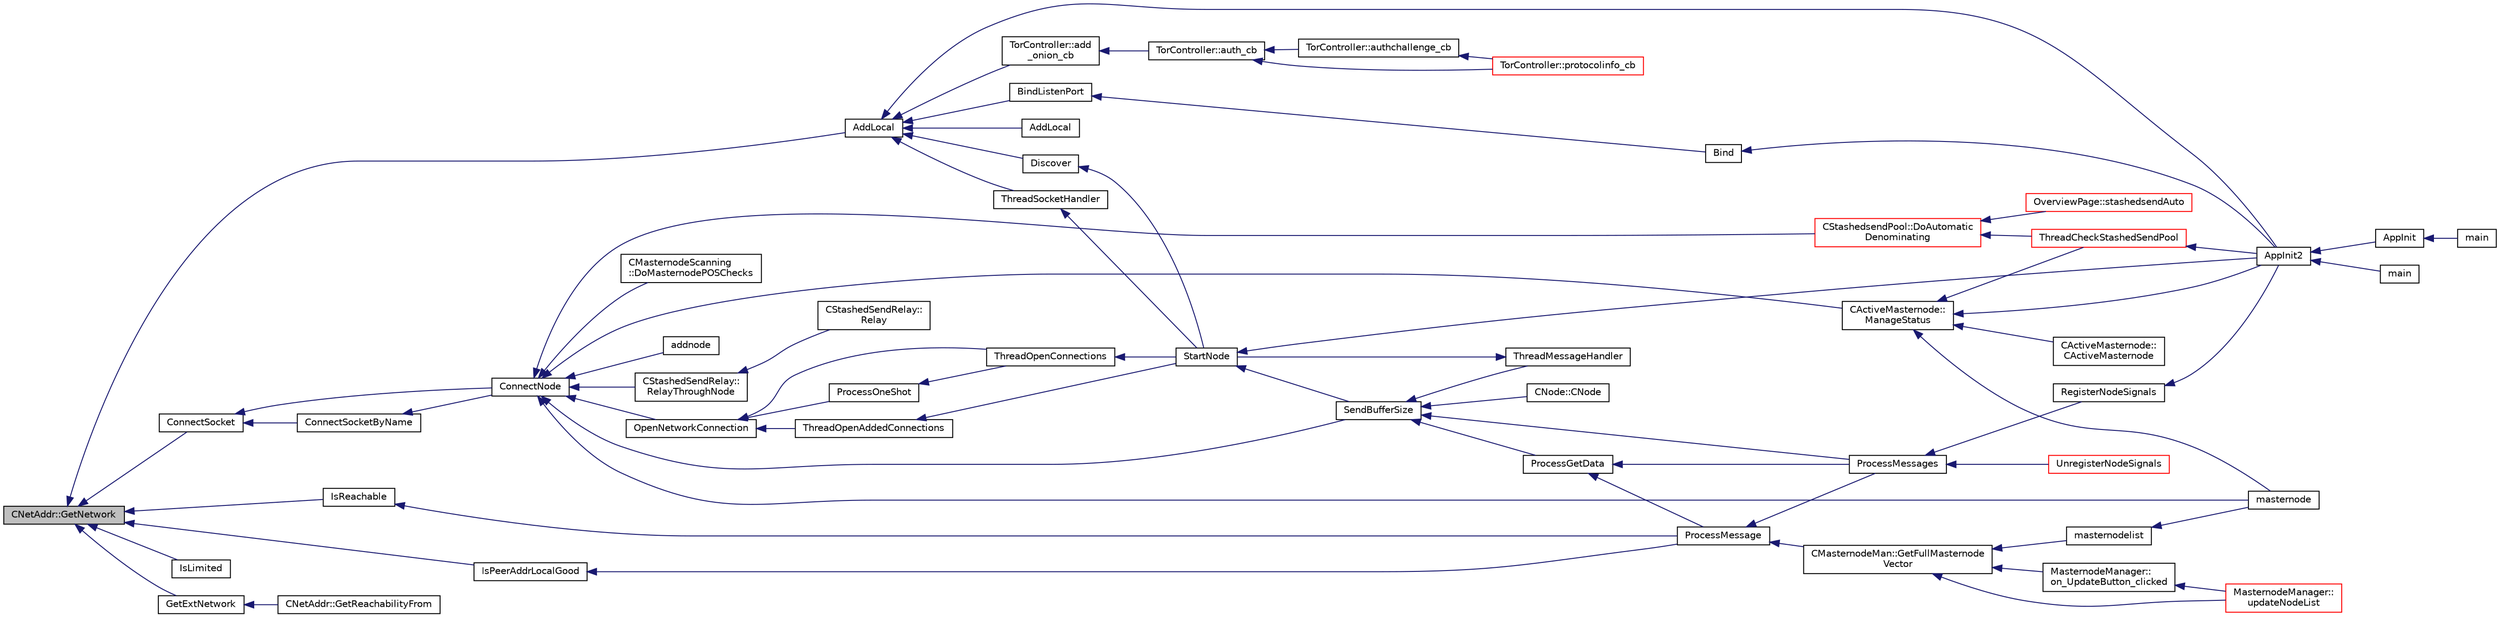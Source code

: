 digraph "CNetAddr::GetNetwork"
{
  edge [fontname="Helvetica",fontsize="10",labelfontname="Helvetica",labelfontsize="10"];
  node [fontname="Helvetica",fontsize="10",shape=record];
  rankdir="LR";
  Node279 [label="CNetAddr::GetNetwork",height=0.2,width=0.4,color="black", fillcolor="grey75", style="filled", fontcolor="black"];
  Node279 -> Node280 [dir="back",color="midnightblue",fontsize="10",style="solid",fontname="Helvetica"];
  Node280 [label="IsPeerAddrLocalGood",height=0.2,width=0.4,color="black", fillcolor="white", style="filled",URL="$d7/d97/net_8h.html#a058b75c6fcc94a0643184c237ad6de93"];
  Node280 -> Node281 [dir="back",color="midnightblue",fontsize="10",style="solid",fontname="Helvetica"];
  Node281 [label="ProcessMessage",height=0.2,width=0.4,color="black", fillcolor="white", style="filled",URL="$df/d0a/main_8cpp.html#a8ba92b1a4bce3c835e887a9073d17d8e"];
  Node281 -> Node282 [dir="back",color="midnightblue",fontsize="10",style="solid",fontname="Helvetica"];
  Node282 [label="ProcessMessages",height=0.2,width=0.4,color="black", fillcolor="white", style="filled",URL="$d4/dbf/main_8h.html#a196f9318f02448b85b28d612698934fd"];
  Node282 -> Node283 [dir="back",color="midnightblue",fontsize="10",style="solid",fontname="Helvetica"];
  Node283 [label="RegisterNodeSignals",height=0.2,width=0.4,color="black", fillcolor="white", style="filled",URL="$d4/dbf/main_8h.html#ab02615ff65f91d69f8d786ec900baa8a",tooltip="Register with a network node to receive its signals. "];
  Node283 -> Node284 [dir="back",color="midnightblue",fontsize="10",style="solid",fontname="Helvetica"];
  Node284 [label="AppInit2",height=0.2,width=0.4,color="black", fillcolor="white", style="filled",URL="$d8/dc0/init_8h.html#a1a4c1bfbf6ba1db77e988b89b9cadfd3",tooltip="Initialize ion. "];
  Node284 -> Node285 [dir="back",color="midnightblue",fontsize="10",style="solid",fontname="Helvetica"];
  Node285 [label="AppInit",height=0.2,width=0.4,color="black", fillcolor="white", style="filled",URL="$d4/d35/iond_8cpp.html#ac59316b767e6984e1285f0531275286b"];
  Node285 -> Node286 [dir="back",color="midnightblue",fontsize="10",style="solid",fontname="Helvetica"];
  Node286 [label="main",height=0.2,width=0.4,color="black", fillcolor="white", style="filled",URL="$d4/d35/iond_8cpp.html#a0ddf1224851353fc92bfbff6f499fa97"];
  Node284 -> Node287 [dir="back",color="midnightblue",fontsize="10",style="solid",fontname="Helvetica"];
  Node287 [label="main",height=0.2,width=0.4,color="black", fillcolor="white", style="filled",URL="$d5/d2d/ion_8cpp.html#a0ddf1224851353fc92bfbff6f499fa97"];
  Node282 -> Node288 [dir="back",color="midnightblue",fontsize="10",style="solid",fontname="Helvetica"];
  Node288 [label="UnregisterNodeSignals",height=0.2,width=0.4,color="red", fillcolor="white", style="filled",URL="$d4/dbf/main_8h.html#a3ef0cc6e9d9d6435ee2a5569244d6ebd",tooltip="Unregister a network node. "];
  Node281 -> Node290 [dir="back",color="midnightblue",fontsize="10",style="solid",fontname="Helvetica"];
  Node290 [label="CMasternodeMan::GetFullMasternode\lVector",height=0.2,width=0.4,color="black", fillcolor="white", style="filled",URL="$dc/d6b/class_c_masternode_man.html#ab39e213a7601e1bef2eba1d5d63206f5"];
  Node290 -> Node291 [dir="back",color="midnightblue",fontsize="10",style="solid",fontname="Helvetica"];
  Node291 [label="MasternodeManager::\lupdateNodeList",height=0.2,width=0.4,color="red", fillcolor="white", style="filled",URL="$d9/d70/class_masternode_manager.html#a5485a8bd6ccf673027165cc1207dfae9"];
  Node290 -> Node293 [dir="back",color="midnightblue",fontsize="10",style="solid",fontname="Helvetica"];
  Node293 [label="MasternodeManager::\lon_UpdateButton_clicked",height=0.2,width=0.4,color="black", fillcolor="white", style="filled",URL="$d9/d70/class_masternode_manager.html#ae8d07b4d869e3eb09fe1be445eff0430"];
  Node293 -> Node291 [dir="back",color="midnightblue",fontsize="10",style="solid",fontname="Helvetica"];
  Node290 -> Node294 [dir="back",color="midnightblue",fontsize="10",style="solid",fontname="Helvetica"];
  Node294 [label="masternodelist",height=0.2,width=0.4,color="black", fillcolor="white", style="filled",URL="$d5/d6b/rpcstashedsend_8cpp.html#a3a7ed7e37f21eb2912afc6e776f7236c"];
  Node294 -> Node295 [dir="back",color="midnightblue",fontsize="10",style="solid",fontname="Helvetica"];
  Node295 [label="masternode",height=0.2,width=0.4,color="black", fillcolor="white", style="filled",URL="$d5/d6b/rpcstashedsend_8cpp.html#a30609e443aeb47c29ed0878d16b1b5e1"];
  Node279 -> Node296 [dir="back",color="midnightblue",fontsize="10",style="solid",fontname="Helvetica"];
  Node296 [label="AddLocal",height=0.2,width=0.4,color="black", fillcolor="white", style="filled",URL="$d7/d97/net_8h.html#a337d6af198a6b0d75f830e56da9b91e9"];
  Node296 -> Node284 [dir="back",color="midnightblue",fontsize="10",style="solid",fontname="Helvetica"];
  Node296 -> Node297 [dir="back",color="midnightblue",fontsize="10",style="solid",fontname="Helvetica"];
  Node297 [label="AddLocal",height=0.2,width=0.4,color="black", fillcolor="white", style="filled",URL="$d7/d97/net_8h.html#abda4e8f87772f9a9d9d8f52a93791ffc"];
  Node296 -> Node298 [dir="back",color="midnightblue",fontsize="10",style="solid",fontname="Helvetica"];
  Node298 [label="ThreadSocketHandler",height=0.2,width=0.4,color="black", fillcolor="white", style="filled",URL="$dd/d84/net_8cpp.html#aa1111c12121e039bbd8eedb556e4514a"];
  Node298 -> Node299 [dir="back",color="midnightblue",fontsize="10",style="solid",fontname="Helvetica"];
  Node299 [label="StartNode",height=0.2,width=0.4,color="black", fillcolor="white", style="filled",URL="$d7/d97/net_8h.html#a9396d8054e8f74959e9391871aaddde0"];
  Node299 -> Node284 [dir="back",color="midnightblue",fontsize="10",style="solid",fontname="Helvetica"];
  Node299 -> Node300 [dir="back",color="midnightblue",fontsize="10",style="solid",fontname="Helvetica"];
  Node300 [label="SendBufferSize",height=0.2,width=0.4,color="black", fillcolor="white", style="filled",URL="$d7/d97/net_8h.html#a13f289d6233bd32b78a38793f76bdccb"];
  Node300 -> Node301 [dir="back",color="midnightblue",fontsize="10",style="solid",fontname="Helvetica"];
  Node301 [label="ProcessGetData",height=0.2,width=0.4,color="black", fillcolor="white", style="filled",URL="$df/d0a/main_8cpp.html#a3be415b83ecfe1f4215e0bd28c3b1eec"];
  Node301 -> Node281 [dir="back",color="midnightblue",fontsize="10",style="solid",fontname="Helvetica"];
  Node301 -> Node282 [dir="back",color="midnightblue",fontsize="10",style="solid",fontname="Helvetica"];
  Node300 -> Node282 [dir="back",color="midnightblue",fontsize="10",style="solid",fontname="Helvetica"];
  Node300 -> Node302 [dir="back",color="midnightblue",fontsize="10",style="solid",fontname="Helvetica"];
  Node302 [label="ThreadMessageHandler",height=0.2,width=0.4,color="black", fillcolor="white", style="filled",URL="$dd/d84/net_8cpp.html#a379b0d3521bdd62ac296f219d70c4e30"];
  Node302 -> Node299 [dir="back",color="midnightblue",fontsize="10",style="solid",fontname="Helvetica"];
  Node300 -> Node303 [dir="back",color="midnightblue",fontsize="10",style="solid",fontname="Helvetica"];
  Node303 [label="CNode::CNode",height=0.2,width=0.4,color="black", fillcolor="white", style="filled",URL="$d1/d64/class_c_node.html#a51556705550511146245b9fb2fec09c1"];
  Node296 -> Node304 [dir="back",color="midnightblue",fontsize="10",style="solid",fontname="Helvetica"];
  Node304 [label="BindListenPort",height=0.2,width=0.4,color="black", fillcolor="white", style="filled",URL="$dd/d84/net_8cpp.html#a0c8010ad96acff7cca6aca684ec42b71"];
  Node304 -> Node305 [dir="back",color="midnightblue",fontsize="10",style="solid",fontname="Helvetica"];
  Node305 [label="Bind",height=0.2,width=0.4,color="black", fillcolor="white", style="filled",URL="$d0/dc9/init_8cpp.html#a9a9b0573392f737da5951ceef838bb49"];
  Node305 -> Node284 [dir="back",color="midnightblue",fontsize="10",style="solid",fontname="Helvetica"];
  Node296 -> Node306 [dir="back",color="midnightblue",fontsize="10",style="solid",fontname="Helvetica"];
  Node306 [label="Discover",height=0.2,width=0.4,color="black", fillcolor="white", style="filled",URL="$dd/d84/net_8cpp.html#a048eb0919e57aa88134e1afad7ee1ecb"];
  Node306 -> Node299 [dir="back",color="midnightblue",fontsize="10",style="solid",fontname="Helvetica"];
  Node296 -> Node307 [dir="back",color="midnightblue",fontsize="10",style="solid",fontname="Helvetica"];
  Node307 [label="TorController::add\l_onion_cb",height=0.2,width=0.4,color="black", fillcolor="white", style="filled",URL="$da/dd9/class_tor_controller.html#a78b762c14a006b2f509261a95963ff67",tooltip="Callback for ADD_ONION result. "];
  Node307 -> Node308 [dir="back",color="midnightblue",fontsize="10",style="solid",fontname="Helvetica"];
  Node308 [label="TorController::auth_cb",height=0.2,width=0.4,color="black", fillcolor="white", style="filled",URL="$da/dd9/class_tor_controller.html#ae36bc33cb3088384517c68f71e9944ce",tooltip="Callback for AUTHENTICATE result. "];
  Node308 -> Node309 [dir="back",color="midnightblue",fontsize="10",style="solid",fontname="Helvetica"];
  Node309 [label="TorController::authchallenge_cb",height=0.2,width=0.4,color="black", fillcolor="white", style="filled",URL="$da/dd9/class_tor_controller.html#a86f1396b9f242183ffe777e0951eb997",tooltip="Callback for AUTHCHALLENGE result. "];
  Node309 -> Node310 [dir="back",color="midnightblue",fontsize="10",style="solid",fontname="Helvetica"];
  Node310 [label="TorController::protocolinfo_cb",height=0.2,width=0.4,color="red", fillcolor="white", style="filled",URL="$da/dd9/class_tor_controller.html#aee36fcd1cd60d7f4eb007d909894b1c3",tooltip="Callback for PROTOCOLINFO result. "];
  Node308 -> Node310 [dir="back",color="midnightblue",fontsize="10",style="solid",fontname="Helvetica"];
  Node279 -> Node315 [dir="back",color="midnightblue",fontsize="10",style="solid",fontname="Helvetica"];
  Node315 [label="IsLimited",height=0.2,width=0.4,color="black", fillcolor="white", style="filled",URL="$d7/d97/net_8h.html#a7f5f5a0bf934e49c7137ee4aa6eb8732"];
  Node279 -> Node316 [dir="back",color="midnightblue",fontsize="10",style="solid",fontname="Helvetica"];
  Node316 [label="IsReachable",height=0.2,width=0.4,color="black", fillcolor="white", style="filled",URL="$d7/d97/net_8h.html#a0eb7db987ad1a1bf139d0cd46873ed29",tooltip="check whether a given address is in a network we can probably connect to "];
  Node316 -> Node281 [dir="back",color="midnightblue",fontsize="10",style="solid",fontname="Helvetica"];
  Node279 -> Node317 [dir="back",color="midnightblue",fontsize="10",style="solid",fontname="Helvetica"];
  Node317 [label="ConnectSocket",height=0.2,width=0.4,color="black", fillcolor="white", style="filled",URL="$da/df0/netbase_8h.html#a1647b6ef2c58fd2f57f9243d3f17093d"];
  Node317 -> Node318 [dir="back",color="midnightblue",fontsize="10",style="solid",fontname="Helvetica"];
  Node318 [label="ConnectNode",height=0.2,width=0.4,color="black", fillcolor="white", style="filled",URL="$d7/d97/net_8h.html#ab2c1bd88322f3f689616e70be5b53ade"];
  Node318 -> Node319 [dir="back",color="midnightblue",fontsize="10",style="solid",fontname="Helvetica"];
  Node319 [label="CActiveMasternode::\lManageStatus",height=0.2,width=0.4,color="black", fillcolor="white", style="filled",URL="$d9/d29/class_c_active_masternode.html#a8004b3b2100da7dcfedbd1e959633e51"];
  Node319 -> Node320 [dir="back",color="midnightblue",fontsize="10",style="solid",fontname="Helvetica"];
  Node320 [label="CActiveMasternode::\lCActiveMasternode",height=0.2,width=0.4,color="black", fillcolor="white", style="filled",URL="$d9/d29/class_c_active_masternode.html#a7ffb946d1b2aad0054d3b3efce8c0543"];
  Node319 -> Node284 [dir="back",color="midnightblue",fontsize="10",style="solid",fontname="Helvetica"];
  Node319 -> Node295 [dir="back",color="midnightblue",fontsize="10",style="solid",fontname="Helvetica"];
  Node319 -> Node321 [dir="back",color="midnightblue",fontsize="10",style="solid",fontname="Helvetica"];
  Node321 [label="ThreadCheckStashedSendPool",height=0.2,width=0.4,color="red", fillcolor="white", style="filled",URL="$d9/dbc/stashedsend_8h.html#ab583ddc86effded8432ea5387f77d883"];
  Node321 -> Node284 [dir="back",color="midnightblue",fontsize="10",style="solid",fontname="Helvetica"];
  Node318 -> Node323 [dir="back",color="midnightblue",fontsize="10",style="solid",fontname="Helvetica"];
  Node323 [label="CMasternodeScanning\l::DoMasternodePOSChecks",height=0.2,width=0.4,color="black", fillcolor="white", style="filled",URL="$d5/d9f/class_c_masternode_scanning.html#a6bc18fb7508f702e2a2d1c3731342f8f"];
  Node318 -> Node324 [dir="back",color="midnightblue",fontsize="10",style="solid",fontname="Helvetica"];
  Node324 [label="OpenNetworkConnection",height=0.2,width=0.4,color="black", fillcolor="white", style="filled",URL="$dd/d84/net_8cpp.html#aa19cb8e6cf23a990e585f2bbf9ece276"];
  Node324 -> Node325 [dir="back",color="midnightblue",fontsize="10",style="solid",fontname="Helvetica"];
  Node325 [label="ProcessOneShot",height=0.2,width=0.4,color="black", fillcolor="white", style="filled",URL="$dd/d84/net_8cpp.html#af2ec2d087be42005dc76eac64a531088"];
  Node325 -> Node326 [dir="back",color="midnightblue",fontsize="10",style="solid",fontname="Helvetica"];
  Node326 [label="ThreadOpenConnections",height=0.2,width=0.4,color="black", fillcolor="white", style="filled",URL="$dd/d84/net_8cpp.html#a3b4720330e61127963a43df26b80f804"];
  Node326 -> Node299 [dir="back",color="midnightblue",fontsize="10",style="solid",fontname="Helvetica"];
  Node324 -> Node326 [dir="back",color="midnightblue",fontsize="10",style="solid",fontname="Helvetica"];
  Node324 -> Node327 [dir="back",color="midnightblue",fontsize="10",style="solid",fontname="Helvetica"];
  Node327 [label="ThreadOpenAddedConnections",height=0.2,width=0.4,color="black", fillcolor="white", style="filled",URL="$dd/d84/net_8cpp.html#a2d1ca95557ae336582b886a251e7fe94"];
  Node327 -> Node299 [dir="back",color="midnightblue",fontsize="10",style="solid",fontname="Helvetica"];
  Node318 -> Node300 [dir="back",color="midnightblue",fontsize="10",style="solid",fontname="Helvetica"];
  Node318 -> Node328 [dir="back",color="midnightblue",fontsize="10",style="solid",fontname="Helvetica"];
  Node328 [label="addnode",height=0.2,width=0.4,color="black", fillcolor="white", style="filled",URL="$df/dab/rpcnet_8cpp.html#ab455bfd729ba34d3bb55b716e62405a3"];
  Node318 -> Node295 [dir="back",color="midnightblue",fontsize="10",style="solid",fontname="Helvetica"];
  Node318 -> Node329 [dir="back",color="midnightblue",fontsize="10",style="solid",fontname="Helvetica"];
  Node329 [label="CStashedSendRelay::\lRelayThroughNode",height=0.2,width=0.4,color="black", fillcolor="white", style="filled",URL="$d2/d25/class_c_stashed_send_relay.html#a3e759315bdccb63c1810582eeffa080e"];
  Node329 -> Node330 [dir="back",color="midnightblue",fontsize="10",style="solid",fontname="Helvetica"];
  Node330 [label="CStashedSendRelay::\lRelay",height=0.2,width=0.4,color="black", fillcolor="white", style="filled",URL="$d2/d25/class_c_stashed_send_relay.html#a1466672b4c8f26d5cef789ea42388718"];
  Node318 -> Node331 [dir="back",color="midnightblue",fontsize="10",style="solid",fontname="Helvetica"];
  Node331 [label="CStashedsendPool::DoAutomatic\lDenominating",height=0.2,width=0.4,color="red", fillcolor="white", style="filled",URL="$dd/d8a/class_c_stashedsend_pool.html#a21f19df4854af34c8f89187c768a524f",tooltip="Passively run Stashedsend in the background according to the configuration in settings (only for QT) ..."];
  Node331 -> Node332 [dir="back",color="midnightblue",fontsize="10",style="solid",fontname="Helvetica"];
  Node332 [label="OverviewPage::stashedsendAuto",height=0.2,width=0.4,color="red", fillcolor="white", style="filled",URL="$d1/d91/class_overview_page.html#abf60d7de5f283687a914b487dc44ca76"];
  Node331 -> Node321 [dir="back",color="midnightblue",fontsize="10",style="solid",fontname="Helvetica"];
  Node317 -> Node336 [dir="back",color="midnightblue",fontsize="10",style="solid",fontname="Helvetica"];
  Node336 [label="ConnectSocketByName",height=0.2,width=0.4,color="black", fillcolor="white", style="filled",URL="$da/df0/netbase_8h.html#a6b06ed45e08d73e435c656a4dfcb0a95"];
  Node336 -> Node318 [dir="back",color="midnightblue",fontsize="10",style="solid",fontname="Helvetica"];
  Node279 -> Node337 [dir="back",color="midnightblue",fontsize="10",style="solid",fontname="Helvetica"];
  Node337 [label="GetExtNetwork",height=0.2,width=0.4,color="black", fillcolor="white", style="filled",URL="$d0/d0e/netbase_8cpp.html#a41643eb4f91cec29059acd8ef44d4bde"];
  Node337 -> Node338 [dir="back",color="midnightblue",fontsize="10",style="solid",fontname="Helvetica"];
  Node338 [label="CNetAddr::GetReachabilityFrom",height=0.2,width=0.4,color="black", fillcolor="white", style="filled",URL="$d3/dc3/class_c_net_addr.html#aa68c7d6112b22759dcd280ddad30808f",tooltip="Calculates a metric for how reachable (*this) is from a given partner. "];
}
